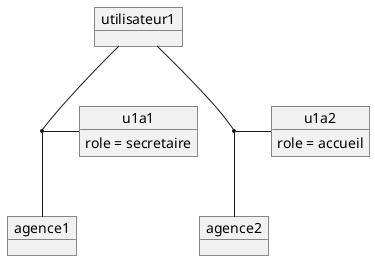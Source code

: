 @startuml
object utilisateur1

object agence1

object agence2

object u1a1
u1a1 : role = secretaire

object u1a2
u1a2 : role = accueil

utilisateur1 -- agence1
utilisateur1 -- agence2

(utilisateur1, agence1) -- u1a1
(utilisateur1, agence2) -- u1a2
@enduml